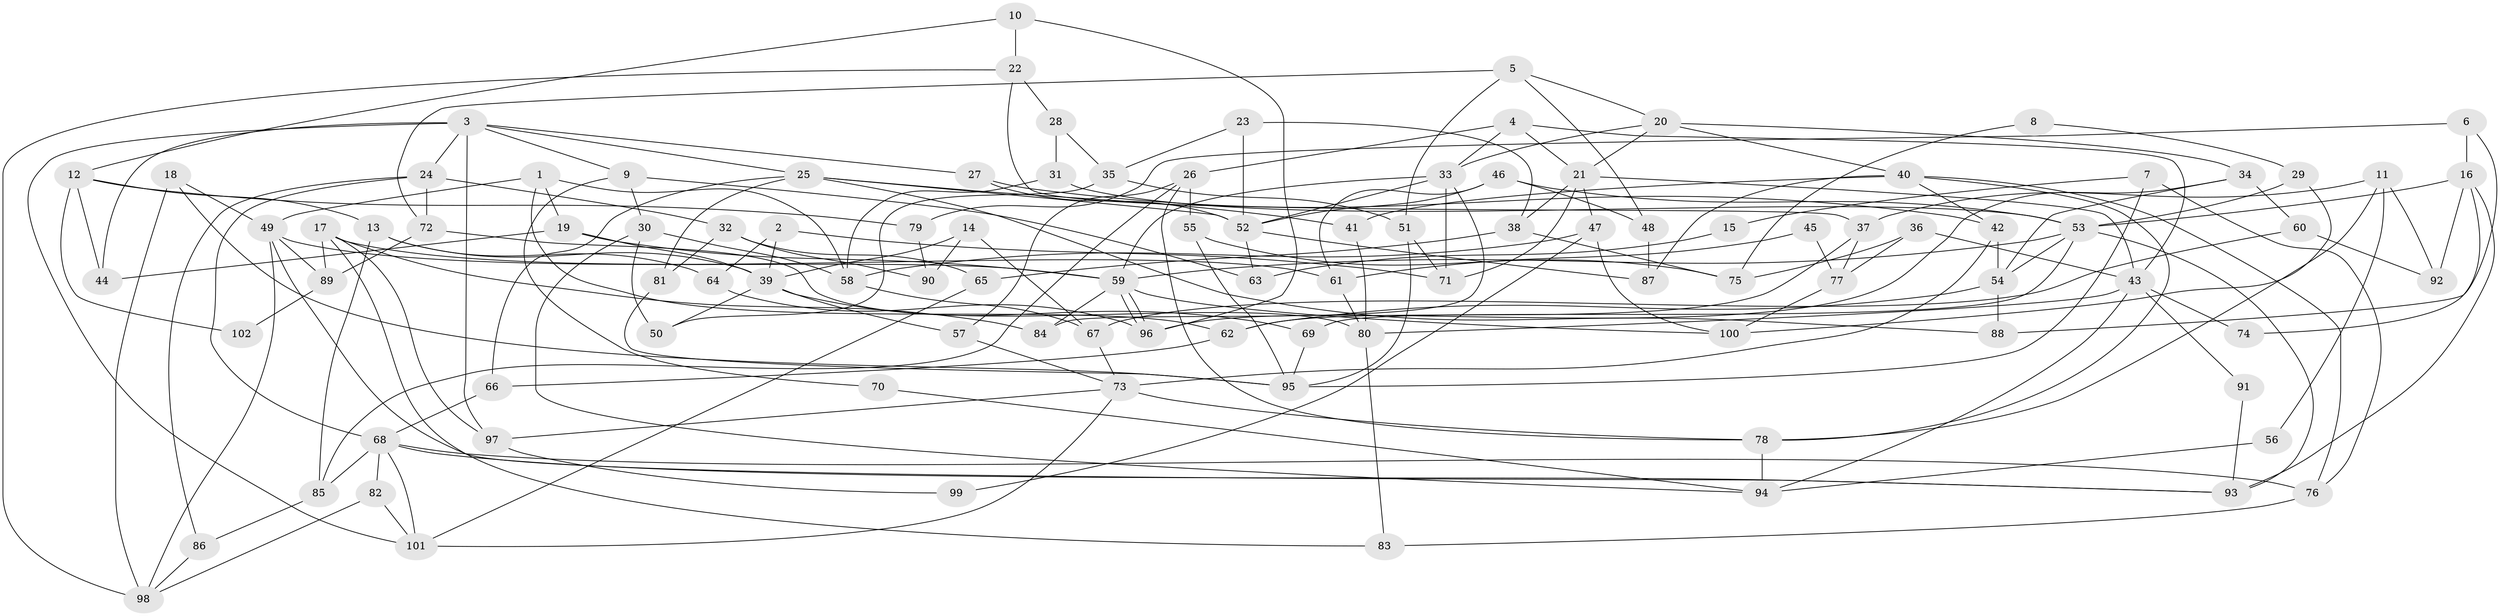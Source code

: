 // Generated by graph-tools (version 1.1) at 2025/01/03/09/25 03:01:58]
// undirected, 102 vertices, 204 edges
graph export_dot {
graph [start="1"]
  node [color=gray90,style=filled];
  1;
  2;
  3;
  4;
  5;
  6;
  7;
  8;
  9;
  10;
  11;
  12;
  13;
  14;
  15;
  16;
  17;
  18;
  19;
  20;
  21;
  22;
  23;
  24;
  25;
  26;
  27;
  28;
  29;
  30;
  31;
  32;
  33;
  34;
  35;
  36;
  37;
  38;
  39;
  40;
  41;
  42;
  43;
  44;
  45;
  46;
  47;
  48;
  49;
  50;
  51;
  52;
  53;
  54;
  55;
  56;
  57;
  58;
  59;
  60;
  61;
  62;
  63;
  64;
  65;
  66;
  67;
  68;
  69;
  70;
  71;
  72;
  73;
  74;
  75;
  76;
  77;
  78;
  79;
  80;
  81;
  82;
  83;
  84;
  85;
  86;
  87;
  88;
  89;
  90;
  91;
  92;
  93;
  94;
  95;
  96;
  97;
  98;
  99;
  100;
  101;
  102;
  1 -- 58;
  1 -- 19;
  1 -- 49;
  1 -- 62;
  2 -- 71;
  2 -- 39;
  2 -- 64;
  3 -- 24;
  3 -- 25;
  3 -- 9;
  3 -- 27;
  3 -- 44;
  3 -- 97;
  3 -- 101;
  4 -- 21;
  4 -- 26;
  4 -- 33;
  4 -- 43;
  5 -- 20;
  5 -- 48;
  5 -- 51;
  5 -- 72;
  6 -- 16;
  6 -- 88;
  6 -- 79;
  7 -- 76;
  7 -- 95;
  7 -- 15;
  8 -- 29;
  8 -- 75;
  9 -- 30;
  9 -- 63;
  9 -- 70;
  10 -- 96;
  10 -- 12;
  10 -- 22;
  11 -- 78;
  11 -- 37;
  11 -- 56;
  11 -- 92;
  12 -- 13;
  12 -- 44;
  12 -- 79;
  12 -- 102;
  13 -- 85;
  13 -- 39;
  13 -- 64;
  14 -- 67;
  14 -- 39;
  14 -- 90;
  15 -- 63;
  16 -- 93;
  16 -- 92;
  16 -- 53;
  16 -- 74;
  17 -- 97;
  17 -- 84;
  17 -- 61;
  17 -- 83;
  17 -- 89;
  18 -- 49;
  18 -- 98;
  18 -- 95;
  19 -- 59;
  19 -- 39;
  19 -- 44;
  20 -- 33;
  20 -- 21;
  20 -- 34;
  20 -- 40;
  21 -- 43;
  21 -- 38;
  21 -- 47;
  21 -- 71;
  22 -- 98;
  22 -- 28;
  22 -- 37;
  23 -- 52;
  23 -- 35;
  23 -- 38;
  24 -- 68;
  24 -- 72;
  24 -- 32;
  24 -- 86;
  25 -- 81;
  25 -- 52;
  25 -- 41;
  25 -- 66;
  25 -- 88;
  26 -- 85;
  26 -- 78;
  26 -- 55;
  26 -- 57;
  27 -- 52;
  27 -- 42;
  28 -- 31;
  28 -- 35;
  29 -- 53;
  29 -- 100;
  30 -- 50;
  30 -- 94;
  30 -- 58;
  31 -- 58;
  31 -- 53;
  32 -- 90;
  32 -- 65;
  32 -- 81;
  33 -- 59;
  33 -- 52;
  33 -- 71;
  33 -- 84;
  34 -- 96;
  34 -- 54;
  34 -- 60;
  35 -- 51;
  35 -- 50;
  36 -- 43;
  36 -- 75;
  36 -- 77;
  37 -- 62;
  37 -- 77;
  38 -- 65;
  38 -- 75;
  39 -- 69;
  39 -- 57;
  39 -- 50;
  40 -- 76;
  40 -- 41;
  40 -- 42;
  40 -- 78;
  40 -- 87;
  41 -- 80;
  42 -- 54;
  42 -- 73;
  43 -- 80;
  43 -- 74;
  43 -- 91;
  43 -- 94;
  45 -- 61;
  45 -- 77;
  46 -- 61;
  46 -- 53;
  46 -- 48;
  46 -- 52;
  47 -- 100;
  47 -- 58;
  47 -- 99;
  48 -- 87;
  49 -- 59;
  49 -- 89;
  49 -- 93;
  49 -- 98;
  51 -- 71;
  51 -- 95;
  52 -- 63;
  52 -- 87;
  53 -- 54;
  53 -- 59;
  53 -- 69;
  53 -- 93;
  54 -- 62;
  54 -- 88;
  55 -- 95;
  55 -- 75;
  56 -- 94;
  57 -- 73;
  58 -- 67;
  59 -- 96;
  59 -- 96;
  59 -- 84;
  59 -- 100;
  60 -- 67;
  60 -- 92;
  61 -- 80;
  62 -- 66;
  64 -- 96;
  65 -- 101;
  66 -- 68;
  67 -- 73;
  68 -- 93;
  68 -- 76;
  68 -- 82;
  68 -- 85;
  68 -- 101;
  69 -- 95;
  70 -- 94;
  72 -- 89;
  72 -- 80;
  73 -- 101;
  73 -- 78;
  73 -- 97;
  76 -- 83;
  77 -- 100;
  78 -- 94;
  79 -- 90;
  80 -- 83;
  81 -- 95;
  82 -- 101;
  82 -- 98;
  85 -- 86;
  86 -- 98;
  89 -- 102;
  91 -- 93;
  97 -- 99;
}

